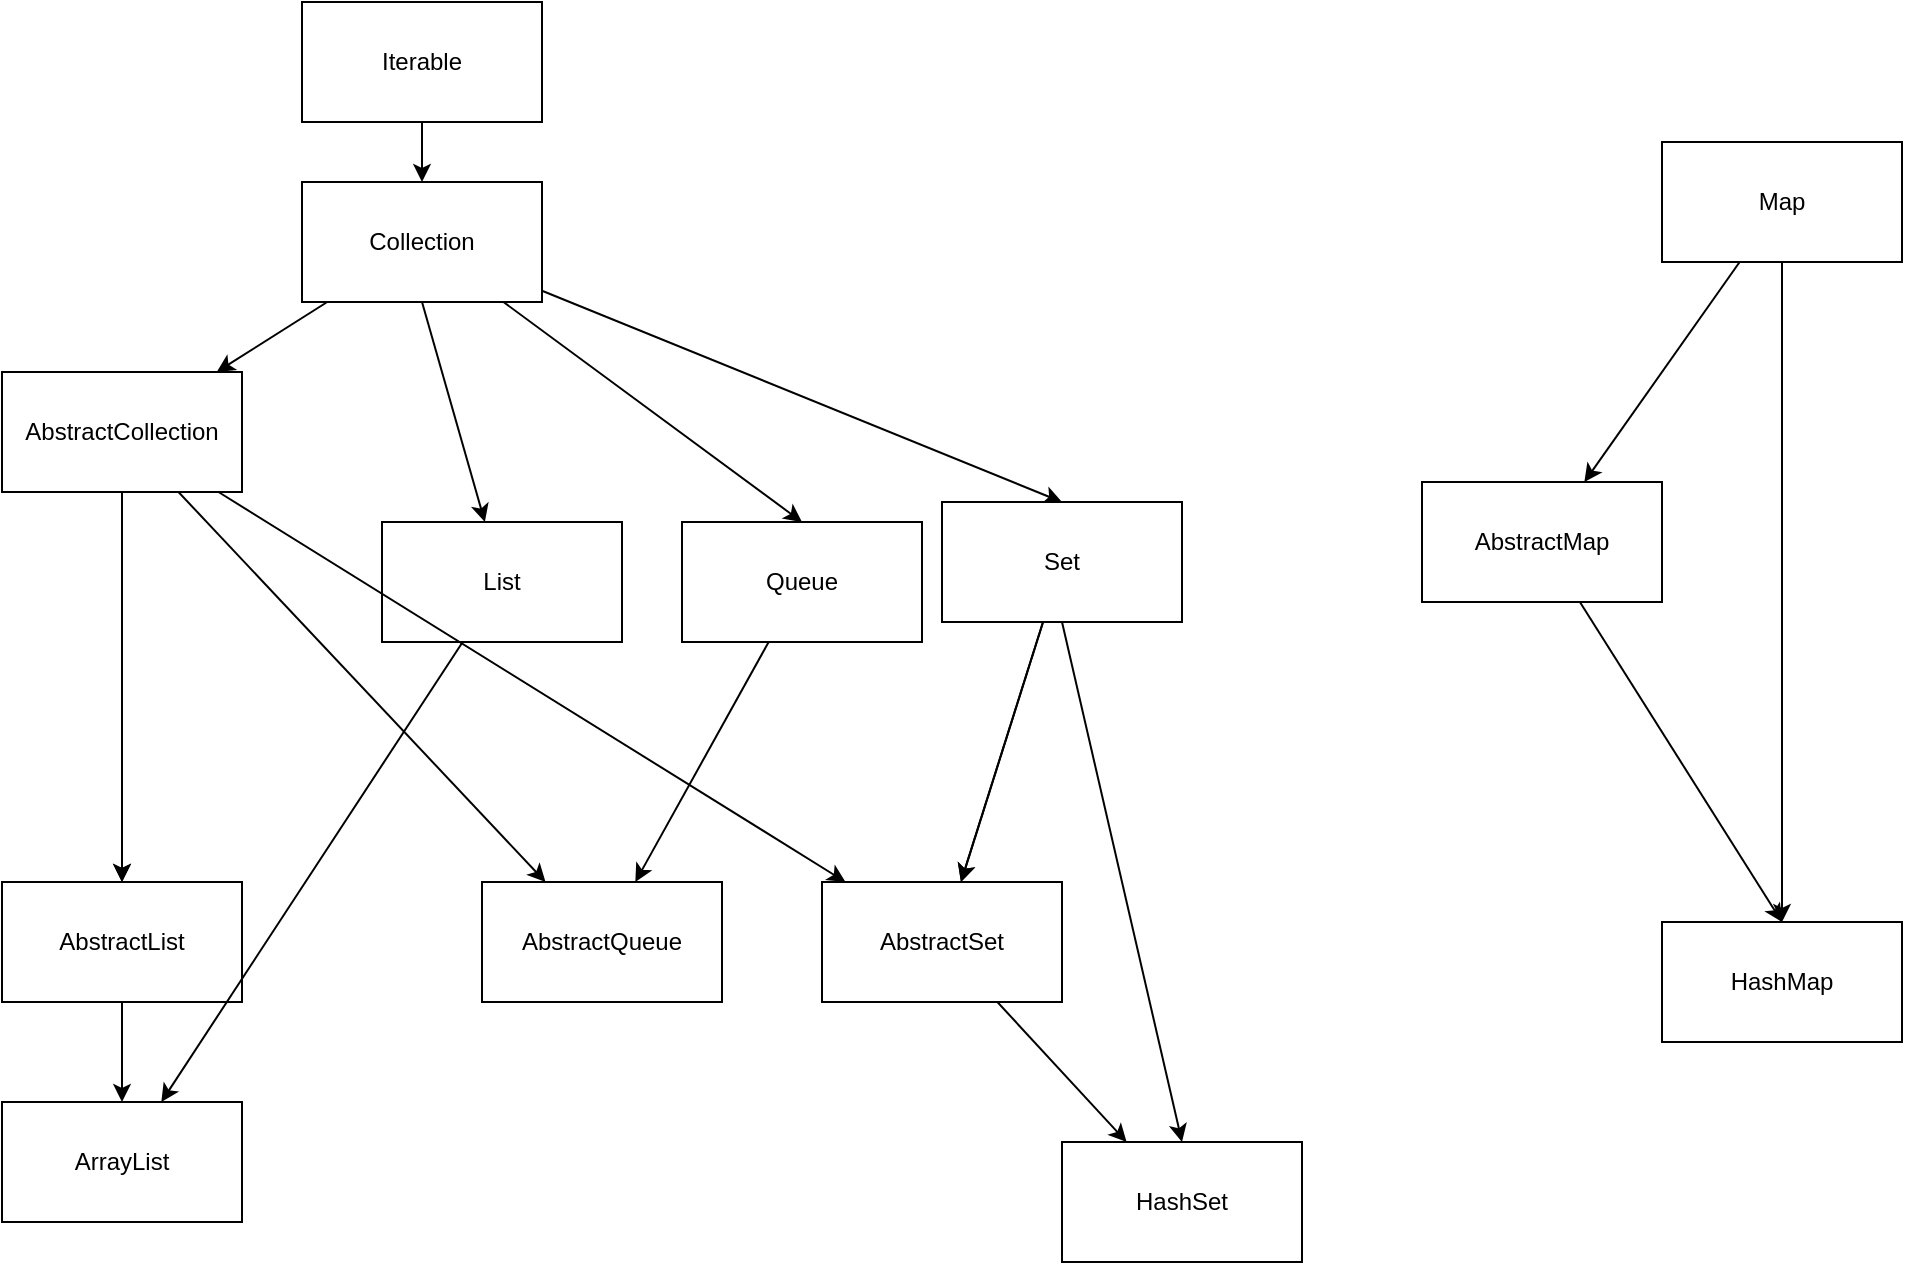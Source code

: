 <mxfile version="22.1.18" type="device">
  <diagram name="第 1 页" id="cFWxpLmUZ4aAUyOWQiA6">
    <mxGraphModel dx="1434" dy="738" grid="1" gridSize="10" guides="1" tooltips="1" connect="1" arrows="1" fold="1" page="1" pageScale="1" pageWidth="827" pageHeight="1169" math="0" shadow="0">
      <root>
        <mxCell id="0" />
        <mxCell id="1" parent="0" />
        <mxCell id="qA2tw0vf0CERMYH6L9Oc-23" style="rounded=0;orthogonalLoop=1;jettySize=auto;html=1;" edge="1" parent="1" source="qA2tw0vf0CERMYH6L9Oc-2" target="qA2tw0vf0CERMYH6L9Oc-3">
          <mxGeometry relative="1" as="geometry" />
        </mxCell>
        <mxCell id="qA2tw0vf0CERMYH6L9Oc-2" value="Iterable" style="rounded=0;whiteSpace=wrap;html=1;" vertex="1" parent="1">
          <mxGeometry x="190" y="370" width="120" height="60" as="geometry" />
        </mxCell>
        <mxCell id="qA2tw0vf0CERMYH6L9Oc-25" style="rounded=0;orthogonalLoop=1;jettySize=auto;html=1;exitX=0.5;exitY=1;exitDx=0;exitDy=0;" edge="1" parent="1" source="qA2tw0vf0CERMYH6L9Oc-3" target="qA2tw0vf0CERMYH6L9Oc-18">
          <mxGeometry relative="1" as="geometry" />
        </mxCell>
        <mxCell id="qA2tw0vf0CERMYH6L9Oc-26" style="rounded=0;orthogonalLoop=1;jettySize=auto;html=1;" edge="1" parent="1" source="qA2tw0vf0CERMYH6L9Oc-3" target="qA2tw0vf0CERMYH6L9Oc-4">
          <mxGeometry relative="1" as="geometry" />
        </mxCell>
        <mxCell id="qA2tw0vf0CERMYH6L9Oc-29" style="rounded=0;orthogonalLoop=1;jettySize=auto;html=1;entryX=0.5;entryY=0;entryDx=0;entryDy=0;" edge="1" parent="1" source="qA2tw0vf0CERMYH6L9Oc-3" target="qA2tw0vf0CERMYH6L9Oc-9">
          <mxGeometry relative="1" as="geometry" />
        </mxCell>
        <mxCell id="qA2tw0vf0CERMYH6L9Oc-33" style="rounded=0;orthogonalLoop=1;jettySize=auto;html=1;entryX=0.5;entryY=0;entryDx=0;entryDy=0;" edge="1" parent="1" source="qA2tw0vf0CERMYH6L9Oc-3" target="qA2tw0vf0CERMYH6L9Oc-32">
          <mxGeometry relative="1" as="geometry" />
        </mxCell>
        <mxCell id="qA2tw0vf0CERMYH6L9Oc-3" value="Collection" style="rounded=0;whiteSpace=wrap;html=1;" vertex="1" parent="1">
          <mxGeometry x="190" y="460" width="120" height="60" as="geometry" />
        </mxCell>
        <mxCell id="qA2tw0vf0CERMYH6L9Oc-28" style="edgeStyle=orthogonalEdgeStyle;rounded=0;orthogonalLoop=1;jettySize=auto;html=1;entryX=0.5;entryY=0;entryDx=0;entryDy=0;" edge="1" parent="1" source="qA2tw0vf0CERMYH6L9Oc-4" target="qA2tw0vf0CERMYH6L9Oc-7">
          <mxGeometry relative="1" as="geometry" />
        </mxCell>
        <mxCell id="qA2tw0vf0CERMYH6L9Oc-31" style="rounded=0;orthogonalLoop=1;jettySize=auto;html=1;" edge="1" parent="1" source="qA2tw0vf0CERMYH6L9Oc-4" target="qA2tw0vf0CERMYH6L9Oc-8">
          <mxGeometry relative="1" as="geometry" />
        </mxCell>
        <mxCell id="qA2tw0vf0CERMYH6L9Oc-36" style="rounded=0;orthogonalLoop=1;jettySize=auto;html=1;" edge="1" parent="1" source="qA2tw0vf0CERMYH6L9Oc-32" target="qA2tw0vf0CERMYH6L9Oc-34">
          <mxGeometry relative="1" as="geometry" />
        </mxCell>
        <mxCell id="qA2tw0vf0CERMYH6L9Oc-42" style="rounded=0;orthogonalLoop=1;jettySize=auto;html=1;" edge="1" parent="1" source="qA2tw0vf0CERMYH6L9Oc-7" target="qA2tw0vf0CERMYH6L9Oc-41">
          <mxGeometry relative="1" as="geometry" />
        </mxCell>
        <mxCell id="qA2tw0vf0CERMYH6L9Oc-7" value="AbstractList" style="rounded=0;whiteSpace=wrap;html=1;" vertex="1" parent="1">
          <mxGeometry x="40" y="810" width="120" height="60" as="geometry" />
        </mxCell>
        <mxCell id="qA2tw0vf0CERMYH6L9Oc-8" value="AbstractQueue" style="rounded=0;whiteSpace=wrap;html=1;" vertex="1" parent="1">
          <mxGeometry x="280" y="810" width="120" height="60" as="geometry" />
        </mxCell>
        <mxCell id="qA2tw0vf0CERMYH6L9Oc-30" style="rounded=0;orthogonalLoop=1;jettySize=auto;html=1;" edge="1" parent="1" source="qA2tw0vf0CERMYH6L9Oc-9" target="qA2tw0vf0CERMYH6L9Oc-8">
          <mxGeometry relative="1" as="geometry" />
        </mxCell>
        <mxCell id="qA2tw0vf0CERMYH6L9Oc-9" value="Queue" style="rounded=0;whiteSpace=wrap;html=1;" vertex="1" parent="1">
          <mxGeometry x="380" y="630" width="120" height="60" as="geometry" />
        </mxCell>
        <mxCell id="qA2tw0vf0CERMYH6L9Oc-27" style="rounded=0;orthogonalLoop=1;jettySize=auto;html=1;" edge="1" parent="1" source="qA2tw0vf0CERMYH6L9Oc-4" target="qA2tw0vf0CERMYH6L9Oc-7">
          <mxGeometry relative="1" as="geometry" />
        </mxCell>
        <mxCell id="qA2tw0vf0CERMYH6L9Oc-43" style="rounded=0;orthogonalLoop=1;jettySize=auto;html=1;" edge="1" parent="1" source="qA2tw0vf0CERMYH6L9Oc-18" target="qA2tw0vf0CERMYH6L9Oc-41">
          <mxGeometry relative="1" as="geometry" />
        </mxCell>
        <mxCell id="qA2tw0vf0CERMYH6L9Oc-18" value="List" style="rounded=0;whiteSpace=wrap;html=1;" vertex="1" parent="1">
          <mxGeometry x="230" y="630" width="120" height="60" as="geometry" />
        </mxCell>
        <mxCell id="qA2tw0vf0CERMYH6L9Oc-35" style="rounded=0;orthogonalLoop=1;jettySize=auto;html=1;" edge="1" parent="1" source="qA2tw0vf0CERMYH6L9Oc-32" target="qA2tw0vf0CERMYH6L9Oc-34">
          <mxGeometry relative="1" as="geometry" />
        </mxCell>
        <mxCell id="qA2tw0vf0CERMYH6L9Oc-45" style="rounded=0;orthogonalLoop=1;jettySize=auto;html=1;" edge="1" parent="1" source="qA2tw0vf0CERMYH6L9Oc-34" target="qA2tw0vf0CERMYH6L9Oc-44">
          <mxGeometry relative="1" as="geometry" />
        </mxCell>
        <mxCell id="qA2tw0vf0CERMYH6L9Oc-34" value="AbstractSet" style="rounded=0;whiteSpace=wrap;html=1;" vertex="1" parent="1">
          <mxGeometry x="450" y="810" width="120" height="60" as="geometry" />
        </mxCell>
        <mxCell id="qA2tw0vf0CERMYH6L9Oc-40" style="rounded=0;orthogonalLoop=1;jettySize=auto;html=1;" edge="1" parent="1" source="qA2tw0vf0CERMYH6L9Oc-4" target="qA2tw0vf0CERMYH6L9Oc-34">
          <mxGeometry relative="1" as="geometry" />
        </mxCell>
        <mxCell id="qA2tw0vf0CERMYH6L9Oc-4" value="AbstractCollection" style="rounded=0;whiteSpace=wrap;html=1;" vertex="1" parent="1">
          <mxGeometry x="40" y="555" width="120" height="60" as="geometry" />
        </mxCell>
        <mxCell id="qA2tw0vf0CERMYH6L9Oc-47" style="rounded=0;orthogonalLoop=1;jettySize=auto;html=1;entryX=0.5;entryY=0;entryDx=0;entryDy=0;exitX=0.5;exitY=1;exitDx=0;exitDy=0;" edge="1" parent="1" source="qA2tw0vf0CERMYH6L9Oc-32" target="qA2tw0vf0CERMYH6L9Oc-44">
          <mxGeometry relative="1" as="geometry" />
        </mxCell>
        <mxCell id="qA2tw0vf0CERMYH6L9Oc-32" value="Set" style="rounded=0;whiteSpace=wrap;html=1;" vertex="1" parent="1">
          <mxGeometry x="510" y="620" width="120" height="60" as="geometry" />
        </mxCell>
        <mxCell id="qA2tw0vf0CERMYH6L9Oc-39" style="edgeStyle=orthogonalEdgeStyle;rounded=0;orthogonalLoop=1;jettySize=auto;html=1;exitX=0.5;exitY=1;exitDx=0;exitDy=0;" edge="1" parent="1" source="qA2tw0vf0CERMYH6L9Oc-34" target="qA2tw0vf0CERMYH6L9Oc-34">
          <mxGeometry relative="1" as="geometry" />
        </mxCell>
        <mxCell id="qA2tw0vf0CERMYH6L9Oc-41" value="ArrayList" style="rounded=0;whiteSpace=wrap;html=1;" vertex="1" parent="1">
          <mxGeometry x="40" y="920" width="120" height="60" as="geometry" />
        </mxCell>
        <mxCell id="qA2tw0vf0CERMYH6L9Oc-44" value="HashSet" style="rounded=0;whiteSpace=wrap;html=1;" vertex="1" parent="1">
          <mxGeometry x="570" y="940" width="120" height="60" as="geometry" />
        </mxCell>
        <mxCell id="qA2tw0vf0CERMYH6L9Oc-48" value="HashMap" style="rounded=0;whiteSpace=wrap;html=1;" vertex="1" parent="1">
          <mxGeometry x="870" y="830" width="120" height="60" as="geometry" />
        </mxCell>
        <mxCell id="qA2tw0vf0CERMYH6L9Oc-50" style="rounded=0;orthogonalLoop=1;jettySize=auto;html=1;entryX=0.5;entryY=0;entryDx=0;entryDy=0;" edge="1" parent="1" source="qA2tw0vf0CERMYH6L9Oc-49" target="qA2tw0vf0CERMYH6L9Oc-48">
          <mxGeometry relative="1" as="geometry" />
        </mxCell>
        <mxCell id="qA2tw0vf0CERMYH6L9Oc-49" value="AbstractMap" style="rounded=0;whiteSpace=wrap;html=1;" vertex="1" parent="1">
          <mxGeometry x="750" y="610" width="120" height="60" as="geometry" />
        </mxCell>
        <mxCell id="qA2tw0vf0CERMYH6L9Oc-52" style="rounded=0;orthogonalLoop=1;jettySize=auto;html=1;entryX=0.5;entryY=0;entryDx=0;entryDy=0;" edge="1" parent="1" source="qA2tw0vf0CERMYH6L9Oc-51" target="qA2tw0vf0CERMYH6L9Oc-48">
          <mxGeometry relative="1" as="geometry" />
        </mxCell>
        <mxCell id="qA2tw0vf0CERMYH6L9Oc-53" style="rounded=0;orthogonalLoop=1;jettySize=auto;html=1;" edge="1" parent="1" source="qA2tw0vf0CERMYH6L9Oc-51" target="qA2tw0vf0CERMYH6L9Oc-49">
          <mxGeometry relative="1" as="geometry" />
        </mxCell>
        <mxCell id="qA2tw0vf0CERMYH6L9Oc-51" value="Map" style="rounded=0;whiteSpace=wrap;html=1;" vertex="1" parent="1">
          <mxGeometry x="870" y="440" width="120" height="60" as="geometry" />
        </mxCell>
      </root>
    </mxGraphModel>
  </diagram>
</mxfile>
